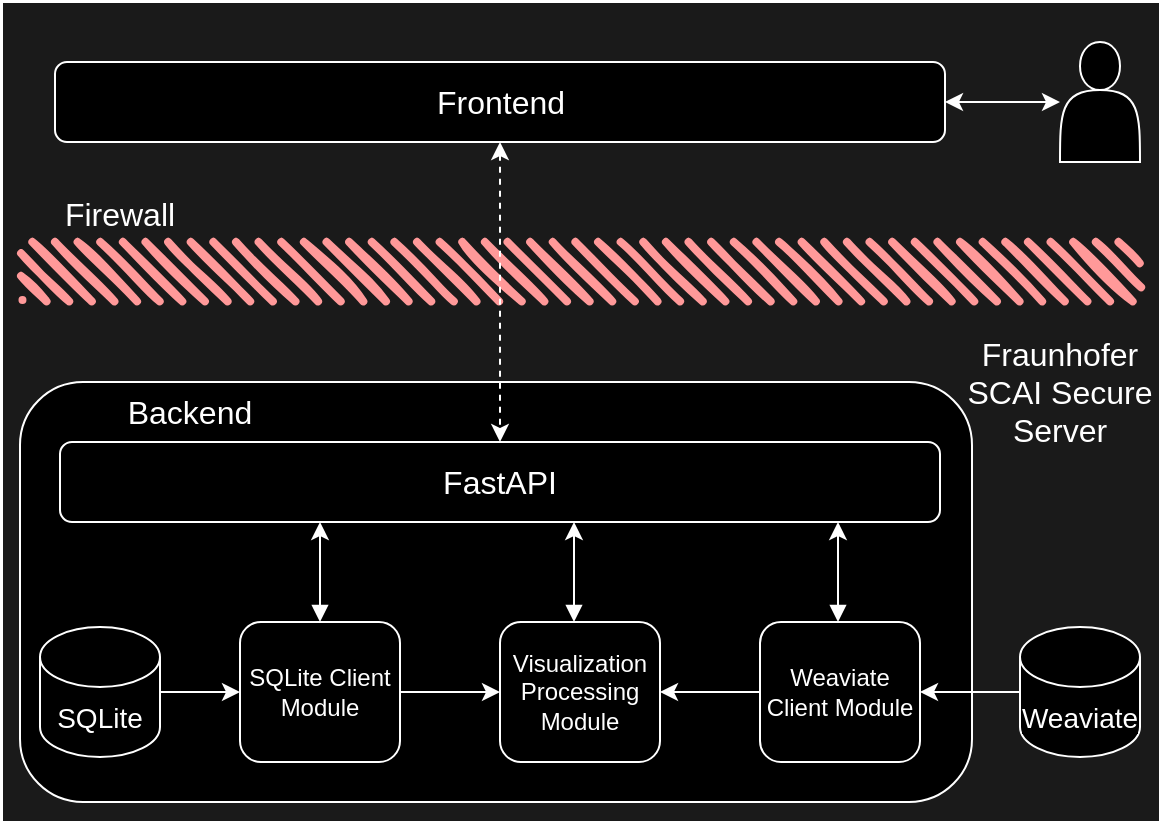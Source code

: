 <mxfile version="24.7.12">
    <diagram id="N-q9QCj3oJvEXa3wlTb6" name="Page-1">
        <mxGraphModel dx="1136" dy="450" grid="1" gridSize="10" guides="1" tooltips="1" connect="1" arrows="1" fold="1" page="1" pageScale="1" pageWidth="583" pageHeight="413" math="0" shadow="0">
            <root>
                <mxCell id="0"/>
                <mxCell id="1" parent="0"/>
                <mxCell id="37" value="" style="rounded=0;whiteSpace=wrap;html=1;fillColor=#1A1A1A;strokeColor=#FFFFFF;" parent="1" vertex="1">
                    <mxGeometry x="1" width="579" height="410" as="geometry"/>
                </mxCell>
                <mxCell id="2" value="" style="rounded=1;whiteSpace=wrap;html=1;fillColor=#000000;strokeColor=#FFFFFF;" parent="1" vertex="1">
                    <mxGeometry x="10" y="190" width="476" height="210" as="geometry"/>
                </mxCell>
                <mxCell id="3" value="&lt;font style=&quot;background-color: rgb(0, 0, 0); font-size: 16px;&quot; color=&quot;#ffffff&quot;&gt;FastAPI&lt;/font&gt;" style="rounded=1;whiteSpace=wrap;html=1;strokeColor=#FFFFFF;fillColor=#000000;" parent="1" vertex="1">
                    <mxGeometry x="30" y="220" width="440" height="40" as="geometry"/>
                </mxCell>
                <mxCell id="5" value="&lt;span style=&quot;background-color: rgb(0, 0, 0);&quot;&gt;&lt;font style=&quot;font-size: 14px;&quot; color=&quot;#ffffff&quot;&gt;Weaviate&lt;/font&gt;&lt;/span&gt;" style="shape=cylinder3;whiteSpace=wrap;html=1;boundedLbl=1;backgroundOutline=1;size=15;strokeColor=#FFFFFF;fillColor=#000000;" parent="1" vertex="1">
                    <mxGeometry x="510" y="312.5" width="60" height="65" as="geometry"/>
                </mxCell>
                <mxCell id="18" style="edgeStyle=none;html=1;exitX=1;exitY=0.5;exitDx=0;exitDy=0;entryX=0;entryY=0.5;entryDx=0;entryDy=0;strokeColor=#FFFFFF;" parent="1" source="7" target="12" edge="1">
                    <mxGeometry relative="1" as="geometry"/>
                </mxCell>
                <mxCell id="7" value="&lt;font style=&quot;background-color: rgb(0, 0, 0);&quot; color=&quot;#ffffff&quot;&gt;SQLite Client Module&lt;/font&gt;" style="rounded=1;whiteSpace=wrap;html=1;fillColor=#000000;strokeColor=#FFFFFF;" parent="1" vertex="1">
                    <mxGeometry x="120" y="310" width="80" height="70" as="geometry"/>
                </mxCell>
                <mxCell id="20" style="edgeStyle=none;html=1;exitX=0;exitY=0.5;exitDx=0;exitDy=0;entryX=1;entryY=0.5;entryDx=0;entryDy=0;strokeColor=#FFFFFF;" parent="1" source="11" target="12" edge="1">
                    <mxGeometry relative="1" as="geometry"/>
                </mxCell>
                <mxCell id="22" style="edgeStyle=none;html=1;exitX=1;exitY=0.5;exitDx=0;exitDy=0;strokeColor=#FFFFFF;startArrow=classic;startFill=1;endArrow=none;endFill=0;" parent="1" source="11" target="5" edge="1">
                    <mxGeometry relative="1" as="geometry"/>
                </mxCell>
                <mxCell id="11" value="&lt;font style=&quot;background-color: rgb(0, 0, 0);&quot; color=&quot;#ffffff&quot;&gt;Weaviate Client Module&lt;/font&gt;" style="rounded=1;whiteSpace=wrap;html=1;fillColor=#000000;strokeColor=#FFFFFF;" parent="1" vertex="1">
                    <mxGeometry x="380" y="310" width="80" height="70" as="geometry"/>
                </mxCell>
                <mxCell id="12" value="&lt;font style=&quot;background-color: rgb(0, 0, 0);&quot; color=&quot;#ffffff&quot;&gt;Visualization Processing Module&lt;/font&gt;" style="rounded=1;whiteSpace=wrap;html=1;fillColor=#000000;strokeColor=#FFFFFF;" parent="1" vertex="1">
                    <mxGeometry x="250" y="310" width="80" height="70" as="geometry"/>
                </mxCell>
                <mxCell id="15" style="edgeStyle=none;html=1;exitX=1;exitY=0.5;exitDx=0;exitDy=0;exitPerimeter=0;entryX=0;entryY=0.5;entryDx=0;entryDy=0;strokeColor=#FFFFFF;" parent="1" source="13" target="7" edge="1">
                    <mxGeometry relative="1" as="geometry"/>
                </mxCell>
                <mxCell id="13" value="&lt;span style=&quot;background-color: rgb(0, 0, 0);&quot;&gt;&lt;font style=&quot;font-size: 14px;&quot; color=&quot;#ffffff&quot;&gt;SQLite&lt;/font&gt;&lt;/span&gt;" style="shape=cylinder3;whiteSpace=wrap;html=1;boundedLbl=1;backgroundOutline=1;size=15;strokeColor=#FFFFFF;fillColor=#000000;" parent="1" vertex="1">
                    <mxGeometry x="20" y="312.5" width="60" height="65" as="geometry"/>
                </mxCell>
                <mxCell id="24" style="edgeStyle=none;html=1;exitX=0.5;exitY=0;exitDx=0;exitDy=0;entryX=0.295;entryY=0.991;entryDx=0;entryDy=0;entryPerimeter=0;strokeColor=#FFFFFF;startArrow=block;startFill=1;" parent="1" edge="1">
                    <mxGeometry relative="1" as="geometry">
                        <mxPoint x="160" y="310" as="sourcePoint"/>
                        <mxPoint x="160" y="260" as="targetPoint"/>
                    </mxGeometry>
                </mxCell>
                <mxCell id="25" style="edgeStyle=none;html=1;exitX=0.5;exitY=0;exitDx=0;exitDy=0;entryX=0.295;entryY=0.991;entryDx=0;entryDy=0;entryPerimeter=0;strokeColor=#FFFFFF;startArrow=block;startFill=1;" parent="1" edge="1">
                    <mxGeometry relative="1" as="geometry">
                        <mxPoint x="287" y="310" as="sourcePoint"/>
                        <mxPoint x="287" y="260" as="targetPoint"/>
                    </mxGeometry>
                </mxCell>
                <mxCell id="26" style="edgeStyle=none;html=1;exitX=0.5;exitY=0;exitDx=0;exitDy=0;entryX=0.295;entryY=0.991;entryDx=0;entryDy=0;entryPerimeter=0;strokeColor=#FFFFFF;startArrow=block;startFill=1;" parent="1" edge="1">
                    <mxGeometry relative="1" as="geometry">
                        <mxPoint x="419" y="310" as="sourcePoint"/>
                        <mxPoint x="419" y="260" as="targetPoint"/>
                    </mxGeometry>
                </mxCell>
                <mxCell id="28" value="&lt;font style=&quot;background-color: rgb(0, 0, 0); font-size: 16px;&quot; color=&quot;#ffffff&quot;&gt;Backend&lt;/font&gt;" style="text;html=1;align=center;verticalAlign=middle;whiteSpace=wrap;rounded=0;" parent="1" vertex="1">
                    <mxGeometry x="60" y="190" width="70" height="30" as="geometry"/>
                </mxCell>
                <mxCell id="29" value="" style="rounded=1;whiteSpace=wrap;html=1;strokeWidth=1;fillWeight=4;hachureGap=8;hachureAngle=45;fillColor=#FF9999;sketch=1;strokeColor=none;" parent="1" vertex="1">
                    <mxGeometry x="10" y="120" width="560" height="30" as="geometry"/>
                </mxCell>
                <mxCell id="30" value="&lt;font style=&quot;font-size: 16px; background-color: rgb(26, 26, 26);&quot; color=&quot;#ffffff&quot;&gt;Fraunhofer SCAI Secure Server&lt;/font&gt;" style="text;html=1;align=center;verticalAlign=middle;whiteSpace=wrap;rounded=0;" parent="1" vertex="1">
                    <mxGeometry x="480" y="159" width="100" height="71" as="geometry"/>
                </mxCell>
                <mxCell id="33" style="edgeStyle=none;html=1;exitX=0.5;exitY=1;exitDx=0;exitDy=0;entryX=0.5;entryY=0;entryDx=0;entryDy=0;strokeColor=#FFFFFF;startArrow=classic;startFill=1;jumpStyle=none;dashed=1;" parent="1" source="31" target="3" edge="1">
                    <mxGeometry relative="1" as="geometry"/>
                </mxCell>
                <mxCell id="31" value="&lt;font style=&quot;background-color: rgb(0, 0, 0); font-size: 16px;&quot; color=&quot;#ffffff&quot;&gt;Frontend&lt;/font&gt;" style="rounded=1;whiteSpace=wrap;html=1;strokeColor=#FFFFFF;fillColor=#000000;" parent="1" vertex="1">
                    <mxGeometry x="27.5" y="30" width="445" height="40" as="geometry"/>
                </mxCell>
                <mxCell id="39" value="" style="edgeStyle=none;html=1;strokeColor=#FFFFFF;startArrow=classic;startFill=1;" parent="1" source="38" target="31" edge="1">
                    <mxGeometry relative="1" as="geometry"/>
                </mxCell>
                <mxCell id="38" value="" style="shape=actor;whiteSpace=wrap;html=1;fillColor=#000000;strokeColor=#FFFFFF;" parent="1" vertex="1">
                    <mxGeometry x="530" y="20" width="40" height="60" as="geometry"/>
                </mxCell>
                <mxCell id="40" value="&lt;font style=&quot;font-size: 16px; background-color: rgb(26, 26, 26);&quot; color=&quot;#ffffff&quot;&gt;Firewall&lt;/font&gt;" style="text;html=1;align=center;verticalAlign=middle;whiteSpace=wrap;rounded=0;" parent="1" vertex="1">
                    <mxGeometry x="10" y="70" width="100" height="71" as="geometry"/>
                </mxCell>
            </root>
        </mxGraphModel>
    </diagram>
</mxfile>